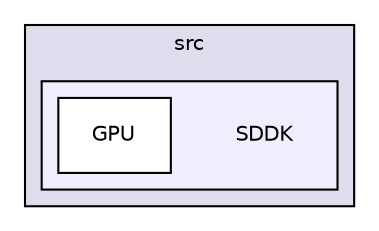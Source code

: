 digraph "SDDK" {
  compound=true
  node [ fontsize="10", fontname="Helvetica"];
  edge [ labelfontsize="10", labelfontname="Helvetica"];
  subgraph clusterdir_68267d1309a1af8e8297ef4c3efbcdba {
    graph [ bgcolor="#ddddee", pencolor="black", label="src" fontname="Helvetica", fontsize="10", URL="dir_68267d1309a1af8e8297ef4c3efbcdba.html"]
  subgraph clusterdir_f599252a6ed79d26501e6b7d925f2ed5 {
    graph [ bgcolor="#eeeeff", pencolor="black", label="" URL="dir_f599252a6ed79d26501e6b7d925f2ed5.html"];
    dir_f599252a6ed79d26501e6b7d925f2ed5 [shape=plaintext label="SDDK"];
    dir_1cd2ca1ed85b0d2fa95c13fff454f924 [shape=box label="GPU" color="black" fillcolor="white" style="filled" URL="dir_1cd2ca1ed85b0d2fa95c13fff454f924.html"];
  }
  }
}
